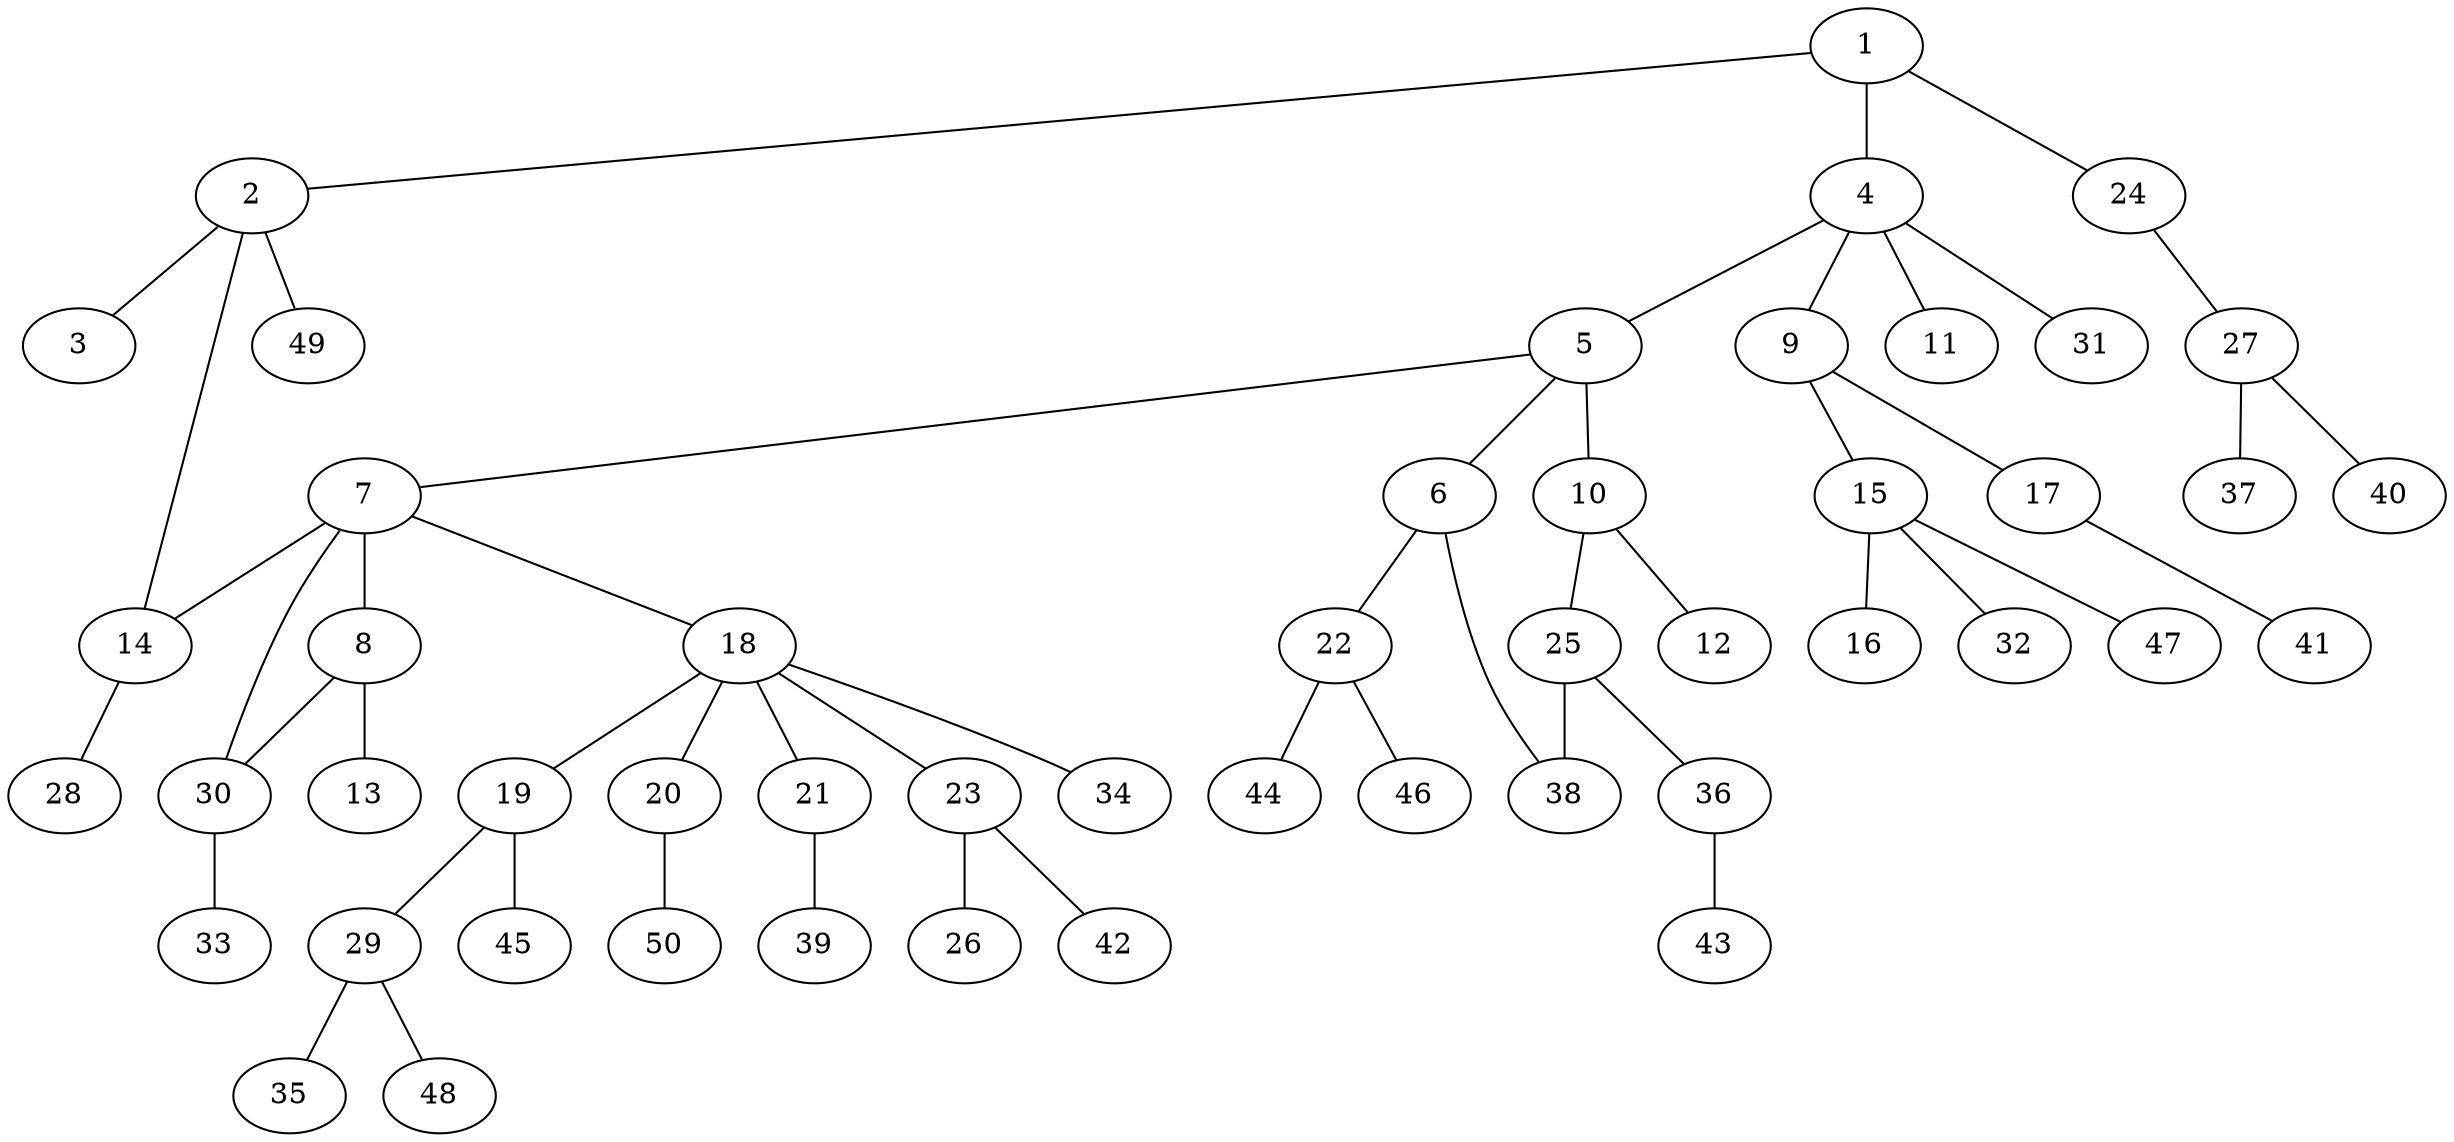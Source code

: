 graph graphname {1--2
1--4
1--24
2--3
2--14
2--49
4--5
4--9
4--11
4--31
5--6
5--7
5--10
6--22
6--38
7--8
7--14
7--18
7--30
8--13
8--30
9--15
9--17
10--12
10--25
14--28
15--16
15--32
15--47
17--41
18--19
18--20
18--21
18--23
18--34
19--29
19--45
20--50
21--39
22--44
22--46
23--26
23--42
24--27
25--36
25--38
27--37
27--40
29--35
29--48
30--33
36--43
}